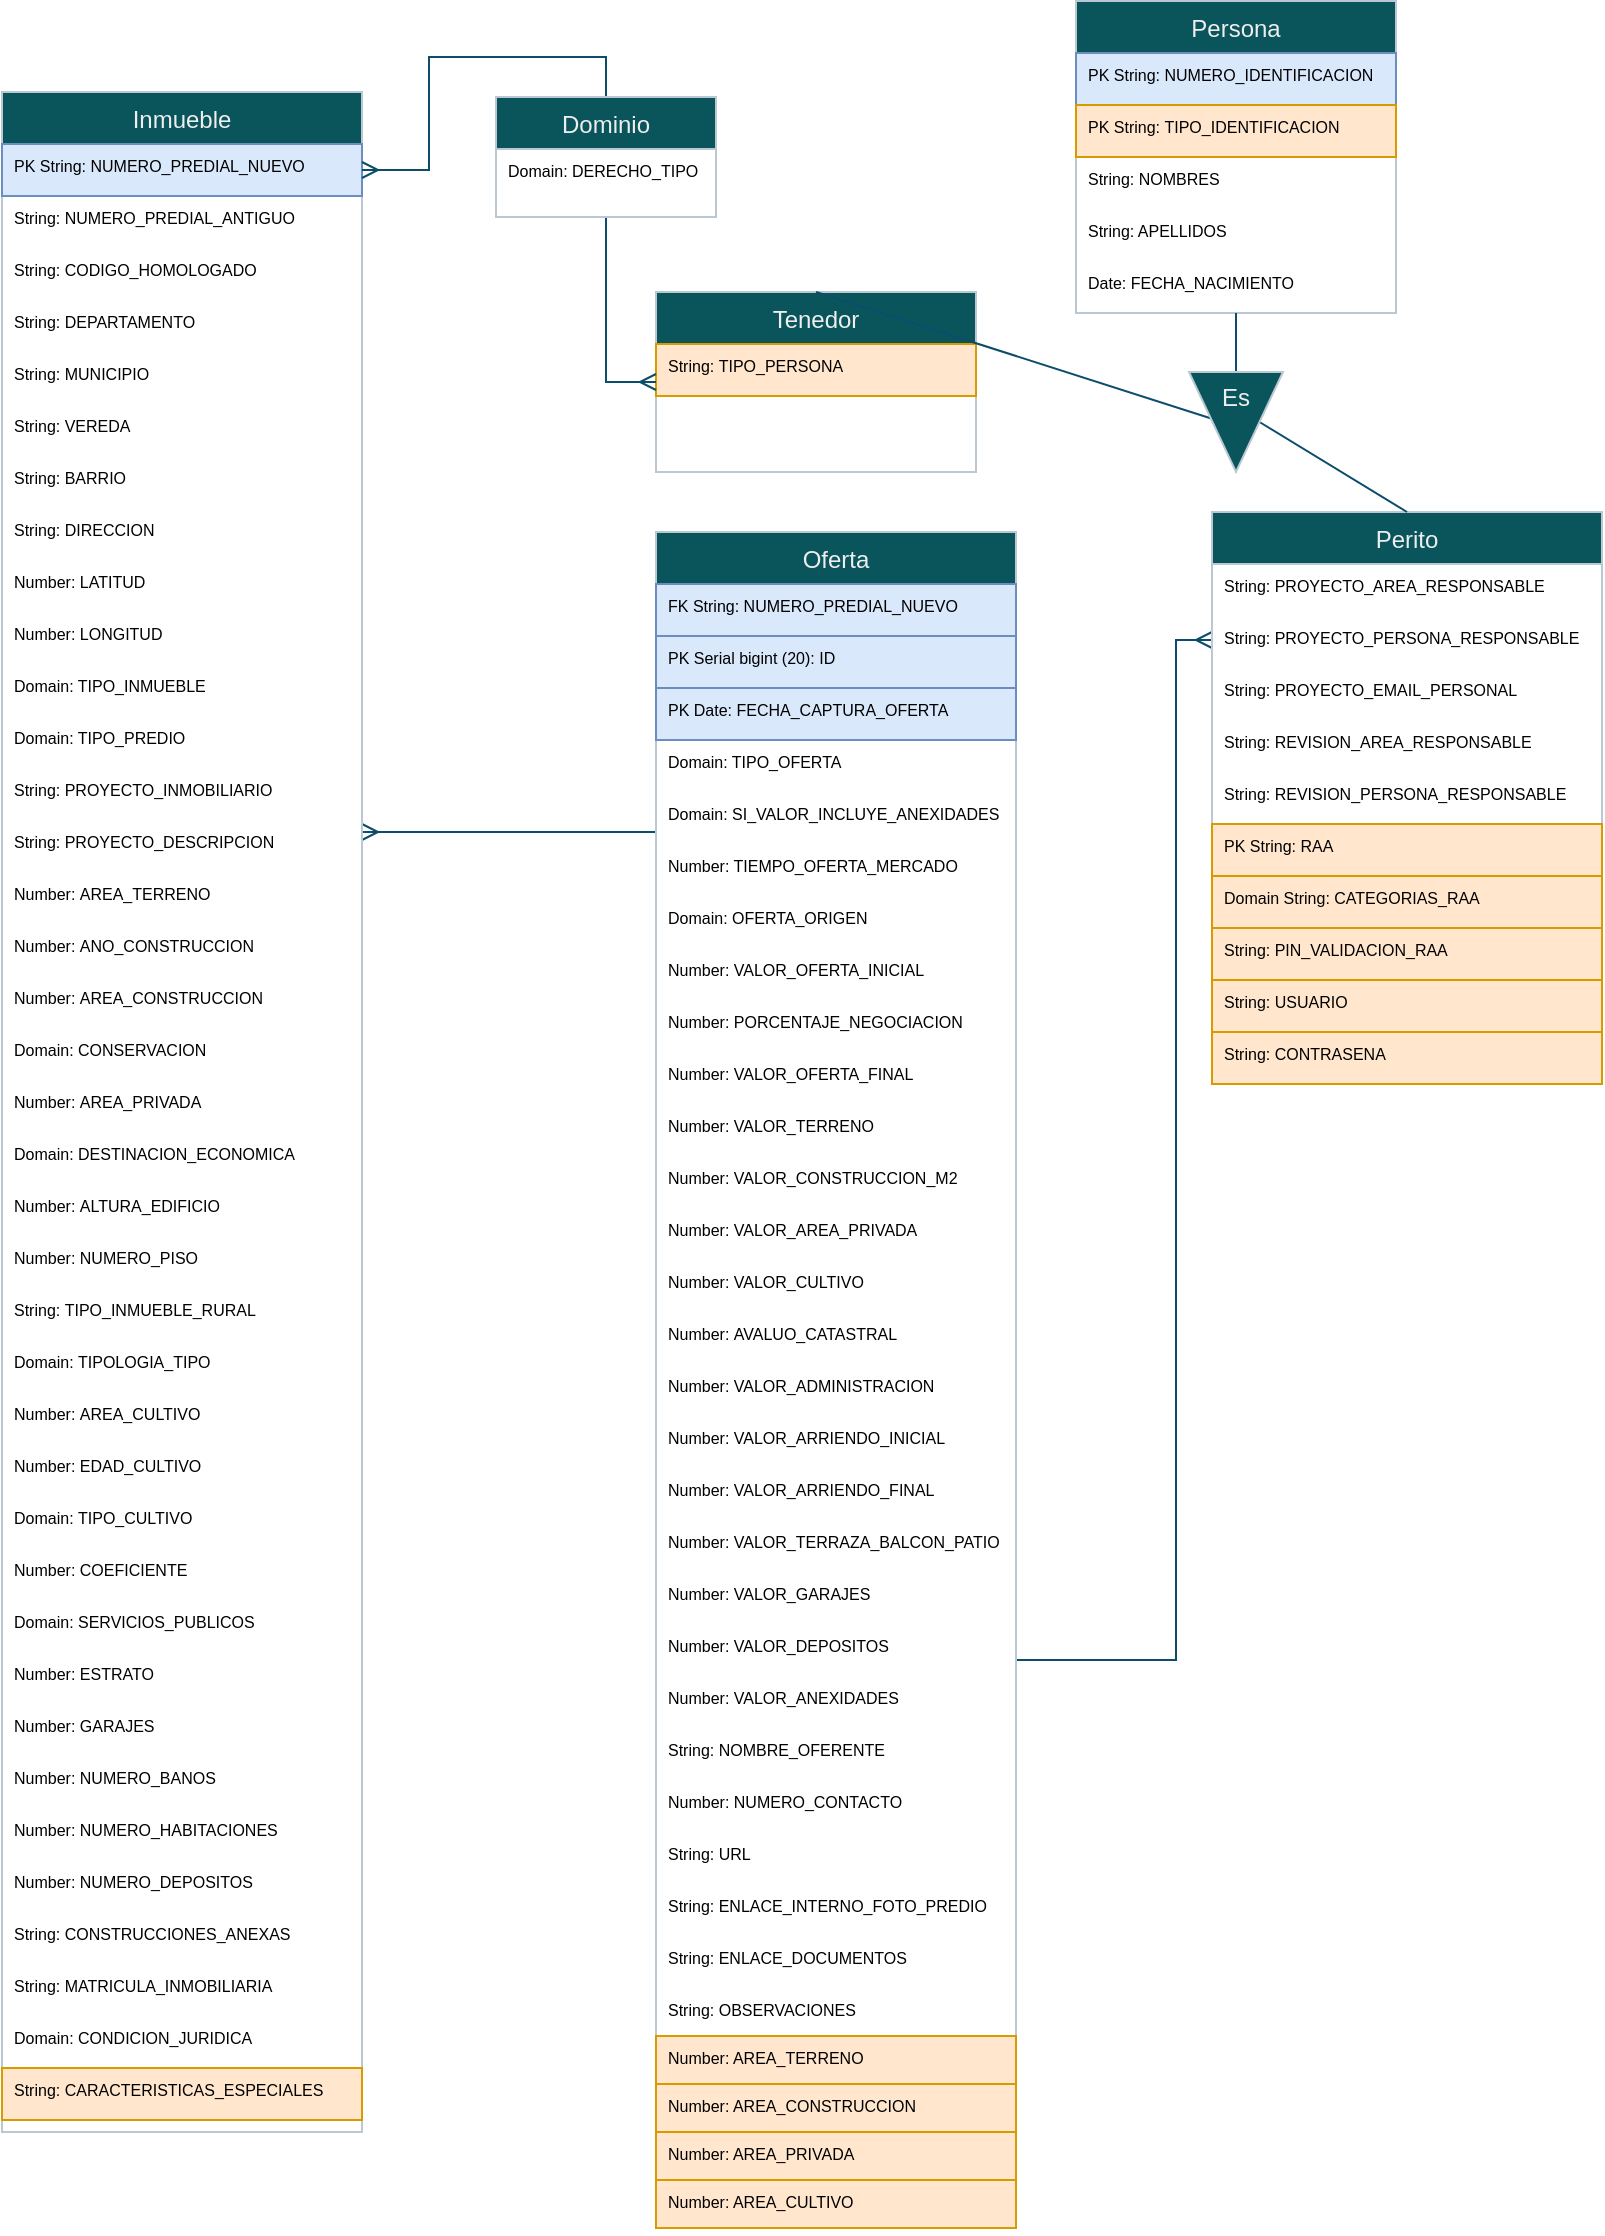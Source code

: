 <mxfile version="21.1.1" type="github">
  <diagram id="C5RBs43oDa-KdzZeNtuy" name="Page-1">
    <mxGraphModel dx="818" dy="493" grid="1" gridSize="10" guides="1" tooltips="1" connect="1" arrows="1" fold="1" page="1" pageScale="1" pageWidth="827" pageHeight="1169" math="0" shadow="0">
      <root>
        <mxCell id="WIyWlLk6GJQsqaUBKTNV-0" />
        <mxCell id="WIyWlLk6GJQsqaUBKTNV-1" parent="WIyWlLk6GJQsqaUBKTNV-0" />
        <mxCell id="zkfFHV4jXpPFQw0GAbJ--0" value="Tenedor" style="swimlane;fontStyle=0;align=center;verticalAlign=top;childLayout=stackLayout;horizontal=1;startSize=26;horizontalStack=0;resizeParent=1;resizeLast=0;collapsible=1;marginBottom=0;rounded=0;shadow=0;strokeWidth=1;labelBackgroundColor=none;fillColor=#09555B;strokeColor=#BAC8D3;fontColor=#EEEEEE;" parent="WIyWlLk6GJQsqaUBKTNV-1" vertex="1">
          <mxGeometry x="340" y="150" width="160" height="90" as="geometry">
            <mxRectangle x="230" y="140" width="160" height="26" as="alternateBounds" />
          </mxGeometry>
        </mxCell>
        <mxCell id="4skC_qmPRlP1a74boiT--22" value="String: TIPO_PERSONA" style="text;align=left;verticalAlign=top;spacingLeft=4;spacingRight=4;overflow=hidden;rotatable=0;points=[[0,0.5],[1,0.5]];portConstraint=eastwest;labelBackgroundColor=none;fontSize=8;fillColor=#ffe6cc;strokeColor=#d79b00;" vertex="1" parent="zkfFHV4jXpPFQw0GAbJ--0">
          <mxGeometry y="26" width="160" height="26" as="geometry" />
        </mxCell>
        <mxCell id="h72N-LUcIayRr5m081Jh-21" style="edgeStyle=orthogonalEdgeStyle;rounded=0;orthogonalLoop=1;jettySize=auto;html=1;strokeColor=#0B4D6A;fontColor=default;endArrow=ERmany;endFill=0;labelBackgroundColor=none;" parent="WIyWlLk6GJQsqaUBKTNV-1" source="PLlHT8WxEtS9PmF1w7oh-12" edge="1" target="zkfFHV4jXpPFQw0GAbJ--6">
          <mxGeometry relative="1" as="geometry">
            <mxPoint x="720" y="460" as="targetPoint" />
            <mxPoint x="580" y="440" as="sourcePoint" />
            <Array as="points">
              <mxPoint x="600" y="834" />
              <mxPoint x="600" y="324" />
            </Array>
          </mxGeometry>
        </mxCell>
        <mxCell id="zkfFHV4jXpPFQw0GAbJ--6" value="Perito" style="swimlane;fontStyle=0;align=center;verticalAlign=top;childLayout=stackLayout;horizontal=1;startSize=26;horizontalStack=0;resizeParent=1;resizeLast=0;collapsible=1;marginBottom=0;rounded=0;shadow=0;strokeWidth=1;labelBackgroundColor=none;fillColor=#09555B;strokeColor=#BAC8D3;fontColor=#EEEEEE;" parent="WIyWlLk6GJQsqaUBKTNV-1" vertex="1">
          <mxGeometry x="618" y="260" width="195" height="286" as="geometry">
            <mxRectangle x="120" y="360" width="160" height="26" as="alternateBounds" />
          </mxGeometry>
        </mxCell>
        <mxCell id="C0xpnSBYLYVW5mJfaxic-55" value="String: PROYECTO_AREA_RESPONSABLE" style="text;align=left;verticalAlign=top;spacingLeft=4;spacingRight=4;overflow=hidden;rotatable=0;points=[[0,0.5],[1,0.5]];portConstraint=eastwest;labelBackgroundColor=none;fontColor=#000000;fontSize=8;" parent="zkfFHV4jXpPFQw0GAbJ--6" vertex="1">
          <mxGeometry y="26" width="195" height="26" as="geometry" />
        </mxCell>
        <mxCell id="C0xpnSBYLYVW5mJfaxic-61" value="String: PROYECTO_PERSONA_RESPONSABLE" style="text;align=left;verticalAlign=top;spacingLeft=4;spacingRight=4;overflow=hidden;rotatable=0;points=[[0,0.5],[1,0.5]];portConstraint=eastwest;labelBackgroundColor=none;fontColor=#000000;fontSize=8;" parent="zkfFHV4jXpPFQw0GAbJ--6" vertex="1">
          <mxGeometry y="52" width="195" height="26" as="geometry" />
        </mxCell>
        <mxCell id="C0xpnSBYLYVW5mJfaxic-62" value="String: PROYECTO_EMAIL_PERSONAL" style="text;align=left;verticalAlign=top;spacingLeft=4;spacingRight=4;overflow=hidden;rotatable=0;points=[[0,0.5],[1,0.5]];portConstraint=eastwest;labelBackgroundColor=none;fontColor=#000000;fontSize=8;" parent="zkfFHV4jXpPFQw0GAbJ--6" vertex="1">
          <mxGeometry y="78" width="195" height="26" as="geometry" />
        </mxCell>
        <mxCell id="C0xpnSBYLYVW5mJfaxic-63" value="String: REVISION_AREA_RESPONSABLE" style="text;align=left;verticalAlign=top;spacingLeft=4;spacingRight=4;overflow=hidden;rotatable=0;points=[[0,0.5],[1,0.5]];portConstraint=eastwest;labelBackgroundColor=none;fontColor=#000000;fontSize=8;" parent="zkfFHV4jXpPFQw0GAbJ--6" vertex="1">
          <mxGeometry y="104" width="195" height="26" as="geometry" />
        </mxCell>
        <mxCell id="C0xpnSBYLYVW5mJfaxic-64" value="String: REVISION_PERSONA_RESPONSABLE" style="text;align=left;verticalAlign=top;spacingLeft=4;spacingRight=4;overflow=hidden;rotatable=0;points=[[0,0.5],[1,0.5]];portConstraint=eastwest;labelBackgroundColor=none;fontColor=#000000;fontSize=8;" parent="zkfFHV4jXpPFQw0GAbJ--6" vertex="1">
          <mxGeometry y="130" width="195" height="26" as="geometry" />
        </mxCell>
        <mxCell id="4skC_qmPRlP1a74boiT--11" value="PK String: RAA" style="text;align=left;verticalAlign=top;spacingLeft=4;spacingRight=4;overflow=hidden;rotatable=0;points=[[0,0.5],[1,0.5]];portConstraint=eastwest;labelBackgroundColor=none;fontSize=8;fillColor=#ffe6cc;strokeColor=#d79b00;" vertex="1" parent="zkfFHV4jXpPFQw0GAbJ--6">
          <mxGeometry y="156" width="195" height="26" as="geometry" />
        </mxCell>
        <mxCell id="4skC_qmPRlP1a74boiT--14" value="Domain String: CATEGORIAS_RAA" style="text;align=left;verticalAlign=top;spacingLeft=4;spacingRight=4;overflow=hidden;rotatable=0;points=[[0,0.5],[1,0.5]];portConstraint=eastwest;labelBackgroundColor=none;fontSize=8;fillColor=#ffe6cc;strokeColor=#d79b00;" vertex="1" parent="zkfFHV4jXpPFQw0GAbJ--6">
          <mxGeometry y="182" width="195" height="26" as="geometry" />
        </mxCell>
        <mxCell id="4skC_qmPRlP1a74boiT--21" value="String: PIN_VALIDACION_RAA" style="text;align=left;verticalAlign=top;spacingLeft=4;spacingRight=4;overflow=hidden;rotatable=0;points=[[0,0.5],[1,0.5]];portConstraint=eastwest;labelBackgroundColor=none;fontSize=8;fillColor=#ffe6cc;strokeColor=#d79b00;" vertex="1" parent="zkfFHV4jXpPFQw0GAbJ--6">
          <mxGeometry y="208" width="195" height="26" as="geometry" />
        </mxCell>
        <mxCell id="4skC_qmPRlP1a74boiT--15" value="String: USUARIO" style="text;align=left;verticalAlign=top;spacingLeft=4;spacingRight=4;overflow=hidden;rotatable=0;points=[[0,0.5],[1,0.5]];portConstraint=eastwest;labelBackgroundColor=none;fontSize=8;fillColor=#ffe6cc;strokeColor=#d79b00;" vertex="1" parent="zkfFHV4jXpPFQw0GAbJ--6">
          <mxGeometry y="234" width="195" height="26" as="geometry" />
        </mxCell>
        <mxCell id="4skC_qmPRlP1a74boiT--16" value="String: CONTRASENA" style="text;align=left;verticalAlign=top;spacingLeft=4;spacingRight=4;overflow=hidden;rotatable=0;points=[[0,0.5],[1,0.5]];portConstraint=eastwest;labelBackgroundColor=none;fontSize=8;fillColor=#ffe6cc;strokeColor=#d79b00;" vertex="1" parent="zkfFHV4jXpPFQw0GAbJ--6">
          <mxGeometry y="260" width="195" height="26" as="geometry" />
        </mxCell>
        <mxCell id="zkfFHV4jXpPFQw0GAbJ--13" value="Persona" style="swimlane;fontStyle=0;align=center;verticalAlign=top;childLayout=stackLayout;horizontal=1;startSize=26;horizontalStack=0;resizeParent=1;resizeLast=0;collapsible=1;marginBottom=0;rounded=0;shadow=0;strokeWidth=1;labelBackgroundColor=none;fillColor=#09555B;strokeColor=#BAC8D3;fontColor=#EEEEEE;" parent="WIyWlLk6GJQsqaUBKTNV-1" vertex="1">
          <mxGeometry x="550" y="4.5" width="160" height="156" as="geometry">
            <mxRectangle x="330" y="360" width="170" height="26" as="alternateBounds" />
          </mxGeometry>
        </mxCell>
        <mxCell id="4skC_qmPRlP1a74boiT--12" value="PK String: NUMERO_IDENTIFICACION" style="text;align=left;verticalAlign=top;spacingLeft=4;spacingRight=4;overflow=hidden;rotatable=0;points=[[0,0.5],[1,0.5]];portConstraint=eastwest;labelBackgroundColor=none;fontSize=8;fillColor=#dae8fc;strokeColor=#6c8ebf;" vertex="1" parent="zkfFHV4jXpPFQw0GAbJ--13">
          <mxGeometry y="26" width="160" height="26" as="geometry" />
        </mxCell>
        <mxCell id="4skC_qmPRlP1a74boiT--13" value="PK String: TIPO_IDENTIFICACION" style="text;align=left;verticalAlign=top;spacingLeft=4;spacingRight=4;overflow=hidden;rotatable=0;points=[[0,0.5],[1,0.5]];portConstraint=eastwest;labelBackgroundColor=none;fontSize=8;fillColor=#ffe6cc;strokeColor=#d79b00;" vertex="1" parent="zkfFHV4jXpPFQw0GAbJ--13">
          <mxGeometry y="52" width="160" height="26" as="geometry" />
        </mxCell>
        <mxCell id="4skC_qmPRlP1a74boiT--17" value="String: NOMBRES" style="text;align=left;verticalAlign=top;spacingLeft=4;spacingRight=4;overflow=hidden;rotatable=0;points=[[0,0.5],[1,0.5]];portConstraint=eastwest;labelBackgroundColor=none;fontSize=8;" vertex="1" parent="zkfFHV4jXpPFQw0GAbJ--13">
          <mxGeometry y="78" width="160" height="26" as="geometry" />
        </mxCell>
        <mxCell id="4skC_qmPRlP1a74boiT--19" value="String: APELLIDOS" style="text;align=left;verticalAlign=top;spacingLeft=4;spacingRight=4;overflow=hidden;rotatable=0;points=[[0,0.5],[1,0.5]];portConstraint=eastwest;labelBackgroundColor=none;fontSize=8;" vertex="1" parent="zkfFHV4jXpPFQw0GAbJ--13">
          <mxGeometry y="104" width="160" height="26" as="geometry" />
        </mxCell>
        <mxCell id="4skC_qmPRlP1a74boiT--20" value="Date: FECHA_NACIMIENTO" style="text;align=left;verticalAlign=top;spacingLeft=4;spacingRight=4;overflow=hidden;rotatable=0;points=[[0,0.5],[1,0.5]];portConstraint=eastwest;labelBackgroundColor=none;fontSize=8;" vertex="1" parent="zkfFHV4jXpPFQw0GAbJ--13">
          <mxGeometry y="130" width="160" height="26" as="geometry" />
        </mxCell>
        <mxCell id="h72N-LUcIayRr5m081Jh-27" style="edgeStyle=orthogonalEdgeStyle;rounded=0;orthogonalLoop=1;jettySize=auto;html=1;strokeColor=#0B4D6A;endArrow=ERmany;endFill=0;labelBackgroundColor=none;fontColor=default;" parent="WIyWlLk6GJQsqaUBKTNV-1" source="PLlHT8WxEtS9PmF1w7oh-12" target="zkfFHV4jXpPFQw0GAbJ--17" edge="1">
          <mxGeometry relative="1" as="geometry">
            <mxPoint x="230" y="430" as="targetPoint" />
            <mxPoint x="390" y="420" as="sourcePoint" />
            <Array as="points">
              <mxPoint x="310" y="420" />
              <mxPoint x="310" y="420" />
            </Array>
          </mxGeometry>
        </mxCell>
        <mxCell id="zkfFHV4jXpPFQw0GAbJ--17" value="Inmueble" style="swimlane;fontStyle=0;align=center;verticalAlign=top;childLayout=stackLayout;horizontal=1;startSize=26;horizontalStack=0;resizeParent=1;resizeLast=0;collapsible=1;marginBottom=0;rounded=0;shadow=0;strokeWidth=1;labelBackgroundColor=none;fillColor=#09555B;strokeColor=#BAC8D3;fontColor=#EEEEEE;" parent="WIyWlLk6GJQsqaUBKTNV-1" vertex="1">
          <mxGeometry x="13" y="50" width="180" height="1020" as="geometry">
            <mxRectangle x="550" y="140" width="160" height="26" as="alternateBounds" />
          </mxGeometry>
        </mxCell>
        <mxCell id="zkfFHV4jXpPFQw0GAbJ--18" value="PK String: NUMERO_PREDIAL_NUEVO" style="text;align=left;verticalAlign=top;spacingLeft=4;spacingRight=4;overflow=hidden;rotatable=0;points=[[0,0.5],[1,0.5]];portConstraint=eastwest;labelBackgroundColor=none;fontSize=8;fillColor=#dae8fc;strokeColor=#6c8ebf;" parent="zkfFHV4jXpPFQw0GAbJ--17" vertex="1">
          <mxGeometry y="26" width="180" height="26" as="geometry" />
        </mxCell>
        <mxCell id="PLlHT8WxEtS9PmF1w7oh-0" value="String: NUMERO_PREDIAL_ANTIGUO" style="text;align=left;verticalAlign=top;spacingLeft=4;spacingRight=4;overflow=hidden;rotatable=0;points=[[0,0.5],[1,0.5]];portConstraint=eastwest;labelBackgroundColor=none;fontColor=#000000;fontSize=8;" parent="zkfFHV4jXpPFQw0GAbJ--17" vertex="1">
          <mxGeometry y="52" width="180" height="26" as="geometry" />
        </mxCell>
        <mxCell id="PLlHT8WxEtS9PmF1w7oh-1" value="String: CODIGO_HOMOLOGADO " style="text;align=left;verticalAlign=top;spacingLeft=4;spacingRight=4;overflow=hidden;rotatable=0;points=[[0,0.5],[1,0.5]];portConstraint=eastwest;labelBackgroundColor=none;fontColor=#000000;fontSize=8;" parent="zkfFHV4jXpPFQw0GAbJ--17" vertex="1">
          <mxGeometry y="78" width="180" height="26" as="geometry" />
        </mxCell>
        <mxCell id="PLlHT8WxEtS9PmF1w7oh-2" value="String: DEPARTAMENTO" style="text;align=left;verticalAlign=top;spacingLeft=4;spacingRight=4;overflow=hidden;rotatable=0;points=[[0,0.5],[1,0.5]];portConstraint=eastwest;labelBackgroundColor=none;fontColor=#000000;fontSize=8;" parent="zkfFHV4jXpPFQw0GAbJ--17" vertex="1">
          <mxGeometry y="104" width="180" height="26" as="geometry" />
        </mxCell>
        <mxCell id="PLlHT8WxEtS9PmF1w7oh-3" value="String: MUNICIPIO" style="text;align=left;verticalAlign=top;spacingLeft=4;spacingRight=4;overflow=hidden;rotatable=0;points=[[0,0.5],[1,0.5]];portConstraint=eastwest;labelBackgroundColor=none;fontColor=#000000;fontSize=8;" parent="zkfFHV4jXpPFQw0GAbJ--17" vertex="1">
          <mxGeometry y="130" width="180" height="26" as="geometry" />
        </mxCell>
        <mxCell id="PLlHT8WxEtS9PmF1w7oh-4" value="String: VEREDA" style="text;align=left;verticalAlign=top;spacingLeft=4;spacingRight=4;overflow=hidden;rotatable=0;points=[[0,0.5],[1,0.5]];portConstraint=eastwest;labelBackgroundColor=none;fontColor=#000000;fontSize=8;" parent="zkfFHV4jXpPFQw0GAbJ--17" vertex="1">
          <mxGeometry y="156" width="180" height="26" as="geometry" />
        </mxCell>
        <mxCell id="PLlHT8WxEtS9PmF1w7oh-5" value="String: BARRIO" style="text;align=left;verticalAlign=top;spacingLeft=4;spacingRight=4;overflow=hidden;rotatable=0;points=[[0,0.5],[1,0.5]];portConstraint=eastwest;labelBackgroundColor=none;fontColor=#000000;fontSize=8;" parent="zkfFHV4jXpPFQw0GAbJ--17" vertex="1">
          <mxGeometry y="182" width="180" height="26" as="geometry" />
        </mxCell>
        <mxCell id="PLlHT8WxEtS9PmF1w7oh-7" value="String: DIRECCION" style="text;align=left;verticalAlign=top;spacingLeft=4;spacingRight=4;overflow=hidden;rotatable=0;points=[[0,0.5],[1,0.5]];portConstraint=eastwest;labelBackgroundColor=none;fontColor=#000000;fontSize=8;" parent="zkfFHV4jXpPFQw0GAbJ--17" vertex="1">
          <mxGeometry y="208" width="180" height="26" as="geometry" />
        </mxCell>
        <mxCell id="PLlHT8WxEtS9PmF1w7oh-8" value="Number: LATITUD" style="text;align=left;verticalAlign=top;spacingLeft=4;spacingRight=4;overflow=hidden;rotatable=0;points=[[0,0.5],[1,0.5]];portConstraint=eastwest;labelBackgroundColor=none;fontColor=#000000;fontSize=8;" parent="zkfFHV4jXpPFQw0GAbJ--17" vertex="1">
          <mxGeometry y="234" width="180" height="26" as="geometry" />
        </mxCell>
        <mxCell id="PLlHT8WxEtS9PmF1w7oh-9" value="Number: LONGITUD" style="text;align=left;verticalAlign=top;spacingLeft=4;spacingRight=4;overflow=hidden;rotatable=0;points=[[0,0.5],[1,0.5]];portConstraint=eastwest;labelBackgroundColor=none;fontColor=#000000;fontSize=8;" parent="zkfFHV4jXpPFQw0GAbJ--17" vertex="1">
          <mxGeometry y="260" width="180" height="26" as="geometry" />
        </mxCell>
        <mxCell id="PLlHT8WxEtS9PmF1w7oh-11" value="Domain: TIPO_INMUEBLE" style="text;align=left;verticalAlign=top;spacingLeft=4;spacingRight=4;overflow=hidden;rotatable=0;points=[[0,0.5],[1,0.5]];portConstraint=eastwest;labelBackgroundColor=none;fontColor=#000000;fontSize=8;" parent="zkfFHV4jXpPFQw0GAbJ--17" vertex="1">
          <mxGeometry y="286" width="180" height="26" as="geometry" />
        </mxCell>
        <mxCell id="C0xpnSBYLYVW5mJfaxic-2" value="Domain: TIPO_PREDIO" style="text;align=left;verticalAlign=top;spacingLeft=4;spacingRight=4;overflow=hidden;rotatable=0;points=[[0,0.5],[1,0.5]];portConstraint=eastwest;labelBackgroundColor=none;fontColor=#000000;fontSize=8;" parent="zkfFHV4jXpPFQw0GAbJ--17" vertex="1">
          <mxGeometry y="312" width="180" height="26" as="geometry" />
        </mxCell>
        <mxCell id="C0xpnSBYLYVW5mJfaxic-1" value="String: PROYECTO_INMOBILIARIO" style="text;align=left;verticalAlign=top;spacingLeft=4;spacingRight=4;overflow=hidden;rotatable=0;points=[[0,0.5],[1,0.5]];portConstraint=eastwest;labelBackgroundColor=none;fontColor=#000000;fontSize=8;" parent="zkfFHV4jXpPFQw0GAbJ--17" vertex="1">
          <mxGeometry y="338" width="180" height="26" as="geometry" />
        </mxCell>
        <mxCell id="C0xpnSBYLYVW5mJfaxic-8" value="String: PROYECTO_DESCRIPCION" style="text;align=left;verticalAlign=top;spacingLeft=4;spacingRight=4;overflow=hidden;rotatable=0;points=[[0,0.5],[1,0.5]];portConstraint=eastwest;labelBackgroundColor=none;fontColor=#000000;fontSize=8;" parent="zkfFHV4jXpPFQw0GAbJ--17" vertex="1">
          <mxGeometry y="364" width="180" height="26" as="geometry" />
        </mxCell>
        <mxCell id="C0xpnSBYLYVW5mJfaxic-10" value="Number: AREA_TERRENO" style="text;align=left;verticalAlign=top;spacingLeft=4;spacingRight=4;overflow=hidden;rotatable=0;points=[[0,0.5],[1,0.5]];portConstraint=eastwest;labelBackgroundColor=none;fontColor=#000000;fontSize=8;" parent="zkfFHV4jXpPFQw0GAbJ--17" vertex="1">
          <mxGeometry y="390" width="180" height="26" as="geometry" />
        </mxCell>
        <mxCell id="C0xpnSBYLYVW5mJfaxic-11" value="Number: ANO_CONSTRUCCION" style="text;align=left;verticalAlign=top;spacingLeft=4;spacingRight=4;overflow=hidden;rotatable=0;points=[[0,0.5],[1,0.5]];portConstraint=eastwest;labelBackgroundColor=none;fontColor=#000000;fontSize=8;" parent="zkfFHV4jXpPFQw0GAbJ--17" vertex="1">
          <mxGeometry y="416" width="180" height="26" as="geometry" />
        </mxCell>
        <mxCell id="C0xpnSBYLYVW5mJfaxic-12" value="Number: AREA_CONSTRUCCION" style="text;align=left;verticalAlign=top;spacingLeft=4;spacingRight=4;overflow=hidden;rotatable=0;points=[[0,0.5],[1,0.5]];portConstraint=eastwest;labelBackgroundColor=none;fontColor=#000000;fontSize=8;" parent="zkfFHV4jXpPFQw0GAbJ--17" vertex="1">
          <mxGeometry y="442" width="180" height="26" as="geometry" />
        </mxCell>
        <mxCell id="C0xpnSBYLYVW5mJfaxic-13" value="Domain: CONSERVACION" style="text;align=left;verticalAlign=top;spacingLeft=4;spacingRight=4;overflow=hidden;rotatable=0;points=[[0,0.5],[1,0.5]];portConstraint=eastwest;labelBackgroundColor=none;fontColor=#000000;fontSize=8;" parent="zkfFHV4jXpPFQw0GAbJ--17" vertex="1">
          <mxGeometry y="468" width="180" height="26" as="geometry" />
        </mxCell>
        <mxCell id="C0xpnSBYLYVW5mJfaxic-14" value="Number: AREA_PRIVADA" style="text;align=left;verticalAlign=top;spacingLeft=4;spacingRight=4;overflow=hidden;rotatable=0;points=[[0,0.5],[1,0.5]];portConstraint=eastwest;labelBackgroundColor=none;fontColor=#000000;fontSize=8;" parent="zkfFHV4jXpPFQw0GAbJ--17" vertex="1">
          <mxGeometry y="494" width="180" height="26" as="geometry" />
        </mxCell>
        <mxCell id="C0xpnSBYLYVW5mJfaxic-15" value="Domain: DESTINACION_ECONOMICA" style="text;align=left;verticalAlign=top;spacingLeft=4;spacingRight=4;overflow=hidden;rotatable=0;points=[[0,0.5],[1,0.5]];portConstraint=eastwest;labelBackgroundColor=none;fontColor=#000000;fontSize=8;" parent="zkfFHV4jXpPFQw0GAbJ--17" vertex="1">
          <mxGeometry y="520" width="180" height="26" as="geometry" />
        </mxCell>
        <mxCell id="C0xpnSBYLYVW5mJfaxic-16" value="Number: ALTURA_EDIFICIO" style="text;align=left;verticalAlign=top;spacingLeft=4;spacingRight=4;overflow=hidden;rotatable=0;points=[[0,0.5],[1,0.5]];portConstraint=eastwest;labelBackgroundColor=none;fontColor=#000000;fontSize=8;" parent="zkfFHV4jXpPFQw0GAbJ--17" vertex="1">
          <mxGeometry y="546" width="180" height="26" as="geometry" />
        </mxCell>
        <mxCell id="C0xpnSBYLYVW5mJfaxic-17" value="Number: NUMERO_PISO" style="text;align=left;verticalAlign=top;spacingLeft=4;spacingRight=4;overflow=hidden;rotatable=0;points=[[0,0.5],[1,0.5]];portConstraint=eastwest;labelBackgroundColor=none;fontColor=#000000;fontSize=8;" parent="zkfFHV4jXpPFQw0GAbJ--17" vertex="1">
          <mxGeometry y="572" width="180" height="26" as="geometry" />
        </mxCell>
        <mxCell id="C0xpnSBYLYVW5mJfaxic-18" value="String: TIPO_INMUEBLE_RURAL" style="text;align=left;verticalAlign=top;spacingLeft=4;spacingRight=4;overflow=hidden;rotatable=0;points=[[0,0.5],[1,0.5]];portConstraint=eastwest;labelBackgroundColor=none;fontColor=#000000;fontSize=8;" parent="zkfFHV4jXpPFQw0GAbJ--17" vertex="1">
          <mxGeometry y="598" width="180" height="26" as="geometry" />
        </mxCell>
        <mxCell id="C0xpnSBYLYVW5mJfaxic-19" value="Domain: TIPOLOGIA_TIPO" style="text;align=left;verticalAlign=top;spacingLeft=4;spacingRight=4;overflow=hidden;rotatable=0;points=[[0,0.5],[1,0.5]];portConstraint=eastwest;labelBackgroundColor=none;fontColor=#000000;fontSize=8;" parent="zkfFHV4jXpPFQw0GAbJ--17" vertex="1">
          <mxGeometry y="624" width="180" height="26" as="geometry" />
        </mxCell>
        <mxCell id="C0xpnSBYLYVW5mJfaxic-22" value="Number: AREA_CULTIVO" style="text;align=left;verticalAlign=top;spacingLeft=4;spacingRight=4;overflow=hidden;rotatable=0;points=[[0,0.5],[1,0.5]];portConstraint=eastwest;labelBackgroundColor=none;fontColor=#000000;fontSize=8;" parent="zkfFHV4jXpPFQw0GAbJ--17" vertex="1">
          <mxGeometry y="650" width="180" height="26" as="geometry" />
        </mxCell>
        <mxCell id="C0xpnSBYLYVW5mJfaxic-23" value="Number: EDAD_CULTIVO" style="text;align=left;verticalAlign=top;spacingLeft=4;spacingRight=4;overflow=hidden;rotatable=0;points=[[0,0.5],[1,0.5]];portConstraint=eastwest;labelBackgroundColor=none;fontColor=#000000;fontSize=8;" parent="zkfFHV4jXpPFQw0GAbJ--17" vertex="1">
          <mxGeometry y="676" width="180" height="26" as="geometry" />
        </mxCell>
        <mxCell id="C0xpnSBYLYVW5mJfaxic-33" value="Domain: TIPO_CULTIVO" style="text;align=left;verticalAlign=top;spacingLeft=4;spacingRight=4;overflow=hidden;rotatable=0;points=[[0,0.5],[1,0.5]];portConstraint=eastwest;labelBackgroundColor=none;fontColor=#000000;fontSize=8;" parent="zkfFHV4jXpPFQw0GAbJ--17" vertex="1">
          <mxGeometry y="702" width="180" height="26" as="geometry" />
        </mxCell>
        <mxCell id="C0xpnSBYLYVW5mJfaxic-32" value="Number: COEFICIENTE" style="text;align=left;verticalAlign=top;spacingLeft=4;spacingRight=4;overflow=hidden;rotatable=0;points=[[0,0.5],[1,0.5]];portConstraint=eastwest;labelBackgroundColor=none;fontColor=#000000;fontSize=8;" parent="zkfFHV4jXpPFQw0GAbJ--17" vertex="1">
          <mxGeometry y="728" width="180" height="26" as="geometry" />
        </mxCell>
        <mxCell id="C0xpnSBYLYVW5mJfaxic-27" value="Domain: SERVICIOS_PUBLICOS" style="text;align=left;verticalAlign=top;spacingLeft=4;spacingRight=4;overflow=hidden;rotatable=0;points=[[0,0.5],[1,0.5]];portConstraint=eastwest;labelBackgroundColor=none;fontColor=#000000;fontSize=8;" parent="zkfFHV4jXpPFQw0GAbJ--17" vertex="1">
          <mxGeometry y="754" width="180" height="26" as="geometry" />
        </mxCell>
        <mxCell id="C0xpnSBYLYVW5mJfaxic-26" value="Number: ESTRATO" style="text;align=left;verticalAlign=top;spacingLeft=4;spacingRight=4;overflow=hidden;rotatable=0;points=[[0,0.5],[1,0.5]];portConstraint=eastwest;labelBackgroundColor=none;fontColor=#000000;fontSize=8;" parent="zkfFHV4jXpPFQw0GAbJ--17" vertex="1">
          <mxGeometry y="780" width="180" height="26" as="geometry" />
        </mxCell>
        <mxCell id="C0xpnSBYLYVW5mJfaxic-31" value="Number: GARAJES" style="text;align=left;verticalAlign=top;spacingLeft=4;spacingRight=4;overflow=hidden;rotatable=0;points=[[0,0.5],[1,0.5]];portConstraint=eastwest;labelBackgroundColor=none;fontColor=#000000;fontSize=8;" parent="zkfFHV4jXpPFQw0GAbJ--17" vertex="1">
          <mxGeometry y="806" width="180" height="26" as="geometry" />
        </mxCell>
        <mxCell id="C0xpnSBYLYVW5mJfaxic-24" value="Number: NUMERO_BANOS" style="text;align=left;verticalAlign=top;spacingLeft=4;spacingRight=4;overflow=hidden;rotatable=0;points=[[0,0.5],[1,0.5]];portConstraint=eastwest;labelBackgroundColor=none;fontColor=#000000;fontSize=8;" parent="zkfFHV4jXpPFQw0GAbJ--17" vertex="1">
          <mxGeometry y="832" width="180" height="26" as="geometry" />
        </mxCell>
        <mxCell id="C0xpnSBYLYVW5mJfaxic-21" value="Number: NUMERO_HABITACIONES" style="text;align=left;verticalAlign=top;spacingLeft=4;spacingRight=4;overflow=hidden;rotatable=0;points=[[0,0.5],[1,0.5]];portConstraint=eastwest;labelBackgroundColor=none;fontColor=#000000;fontSize=8;" parent="zkfFHV4jXpPFQw0GAbJ--17" vertex="1">
          <mxGeometry y="858" width="180" height="26" as="geometry" />
        </mxCell>
        <mxCell id="C0xpnSBYLYVW5mJfaxic-25" value="Number: NUMERO_DEPOSITOS" style="text;align=left;verticalAlign=top;spacingLeft=4;spacingRight=4;overflow=hidden;rotatable=0;points=[[0,0.5],[1,0.5]];portConstraint=eastwest;labelBackgroundColor=none;fontColor=#000000;fontSize=8;" parent="zkfFHV4jXpPFQw0GAbJ--17" vertex="1">
          <mxGeometry y="884" width="180" height="26" as="geometry" />
        </mxCell>
        <mxCell id="C0xpnSBYLYVW5mJfaxic-20" value="String: CONSTRUCCIONES_ANEXAS" style="text;align=left;verticalAlign=top;spacingLeft=4;spacingRight=4;overflow=hidden;rotatable=0;points=[[0,0.5],[1,0.5]];portConstraint=eastwest;labelBackgroundColor=none;fontColor=#000000;fontSize=8;" parent="zkfFHV4jXpPFQw0GAbJ--17" vertex="1">
          <mxGeometry y="910" width="180" height="26" as="geometry" />
        </mxCell>
        <mxCell id="C0xpnSBYLYVW5mJfaxic-42" value="String: MATRICULA_INMOBILIARIA" style="text;align=left;verticalAlign=top;spacingLeft=4;spacingRight=4;overflow=hidden;rotatable=0;points=[[0,0.5],[1,0.5]];portConstraint=eastwest;labelBackgroundColor=none;fontColor=#000000;fontSize=8;" parent="zkfFHV4jXpPFQw0GAbJ--17" vertex="1">
          <mxGeometry y="936" width="180" height="26" as="geometry" />
        </mxCell>
        <mxCell id="C0xpnSBYLYVW5mJfaxic-51" value="Domain: CONDICION_JURIDICA" style="text;align=left;verticalAlign=top;spacingLeft=4;spacingRight=4;overflow=hidden;rotatable=0;points=[[0,0.5],[1,0.5]];portConstraint=eastwest;labelBackgroundColor=none;fontColor=#000000;fontSize=8;" parent="zkfFHV4jXpPFQw0GAbJ--17" vertex="1">
          <mxGeometry y="962" width="180" height="26" as="geometry" />
        </mxCell>
        <mxCell id="4skC_qmPRlP1a74boiT--4" value="String: CARACTERISTICAS_ESPECIALES" style="text;align=left;verticalAlign=top;spacingLeft=4;spacingRight=4;overflow=hidden;rotatable=0;points=[[0,0.5],[1,0.5]];portConstraint=eastwest;labelBackgroundColor=none;fontSize=8;fillColor=#ffe6cc;strokeColor=#d79b00;" vertex="1" parent="zkfFHV4jXpPFQw0GAbJ--17">
          <mxGeometry y="988" width="180" height="26" as="geometry" />
        </mxCell>
        <mxCell id="h72N-LUcIayRr5m081Jh-25" style="edgeStyle=orthogonalEdgeStyle;rounded=0;orthogonalLoop=1;jettySize=auto;html=1;strokeColor=#0B4D6A;fontColor=default;endArrow=ERmany;endFill=0;labelBackgroundColor=none;exitX=0.5;exitY=0;exitDx=0;exitDy=0;" parent="WIyWlLk6GJQsqaUBKTNV-1" source="C0xpnSBYLYVW5mJfaxic-68" target="zkfFHV4jXpPFQw0GAbJ--18" edge="1">
          <mxGeometry relative="1" as="geometry" />
        </mxCell>
        <mxCell id="h72N-LUcIayRr5m081Jh-14" style="edgeStyle=orthogonalEdgeStyle;rounded=0;orthogonalLoop=1;jettySize=auto;html=1;strokeColor=#0B4D6A;fontColor=default;endArrow=ERmany;endFill=0;exitX=0.5;exitY=1;exitDx=0;exitDy=0;labelBackgroundColor=none;" parent="WIyWlLk6GJQsqaUBKTNV-1" source="C0xpnSBYLYVW5mJfaxic-68" target="zkfFHV4jXpPFQw0GAbJ--0" edge="1">
          <mxGeometry relative="1" as="geometry">
            <mxPoint x="370" y="285" as="targetPoint" />
            <Array as="points">
              <mxPoint x="315" y="195" />
            </Array>
          </mxGeometry>
        </mxCell>
        <mxCell id="h72N-LUcIayRr5m081Jh-33" value="" style="endArrow=none;html=1;rounded=0;strokeColor=#0B4D6A;exitX=0.5;exitY=0;exitDx=0;exitDy=0;entryX=0.333;entryY=1;entryDx=0;entryDy=0;entryPerimeter=0;" parent="WIyWlLk6GJQsqaUBKTNV-1" source="zkfFHV4jXpPFQw0GAbJ--0" target="h72N-LUcIayRr5m081Jh-30" edge="1">
          <mxGeometry width="50" height="50" relative="1" as="geometry">
            <mxPoint x="248" y="260" as="sourcePoint" />
            <mxPoint x="338" y="130" as="targetPoint" />
            <Array as="points" />
          </mxGeometry>
        </mxCell>
        <mxCell id="h72N-LUcIayRr5m081Jh-34" value="" style="endArrow=none;html=1;rounded=0;strokeColor=#0B4D6A;entryX=0.5;entryY=0;entryDx=0;entryDy=0;exitX=0.5;exitY=0;exitDx=0;exitDy=0;" parent="WIyWlLk6GJQsqaUBKTNV-1" target="zkfFHV4jXpPFQw0GAbJ--6" edge="1" source="h72N-LUcIayRr5m081Jh-29">
          <mxGeometry width="50" height="50" relative="1" as="geometry">
            <mxPoint x="608" y="190" as="sourcePoint" />
            <mxPoint x="488" y="160" as="targetPoint" />
          </mxGeometry>
        </mxCell>
        <mxCell id="PLlHT8WxEtS9PmF1w7oh-12" value="Oferta" style="swimlane;fontStyle=0;align=center;verticalAlign=top;childLayout=stackLayout;horizontal=1;startSize=26;horizontalStack=0;resizeParent=1;resizeLast=0;collapsible=1;marginBottom=0;rounded=0;shadow=0;strokeWidth=1;labelBackgroundColor=none;fillColor=#09555B;strokeColor=#BAC8D3;fontColor=#EEEEEE;" parent="WIyWlLk6GJQsqaUBKTNV-1" vertex="1">
          <mxGeometry x="340" y="270" width="180" height="848" as="geometry">
            <mxRectangle x="230" y="140" width="160" height="26" as="alternateBounds" />
          </mxGeometry>
        </mxCell>
        <mxCell id="4skC_qmPRlP1a74boiT--9" value="FK String: NUMERO_PREDIAL_NUEVO" style="text;align=left;verticalAlign=top;spacingLeft=4;spacingRight=4;overflow=hidden;rotatable=0;points=[[0,0.5],[1,0.5]];portConstraint=eastwest;labelBackgroundColor=none;fontSize=8;fillColor=#dae8fc;strokeColor=#6c8ebf;" vertex="1" parent="PLlHT8WxEtS9PmF1w7oh-12">
          <mxGeometry y="26" width="180" height="26" as="geometry" />
        </mxCell>
        <mxCell id="4skC_qmPRlP1a74boiT--1" value="PK Serial bigint (20): ID" style="text;align=left;verticalAlign=top;spacingLeft=4;spacingRight=4;overflow=hidden;rotatable=0;points=[[0,0.5],[1,0.5]];portConstraint=eastwest;labelBackgroundColor=none;fontSize=8;fillColor=#dae8fc;strokeColor=#6c8ebf;" vertex="1" parent="PLlHT8WxEtS9PmF1w7oh-12">
          <mxGeometry y="52" width="180" height="26" as="geometry" />
        </mxCell>
        <mxCell id="C0xpnSBYLYVW5mJfaxic-6" value="PK Date: FECHA_CAPTURA_OFERTA" style="text;align=left;verticalAlign=top;spacingLeft=4;spacingRight=4;overflow=hidden;rotatable=0;points=[[0,0.5],[1,0.5]];portConstraint=eastwest;labelBackgroundColor=none;fontSize=8;fillColor=#dae8fc;strokeColor=#6c8ebf;" parent="PLlHT8WxEtS9PmF1w7oh-12" vertex="1">
          <mxGeometry y="78" width="180" height="26" as="geometry" />
        </mxCell>
        <mxCell id="C0xpnSBYLYVW5mJfaxic-0" value="Domain: TIPO_OFERTA" style="text;align=left;verticalAlign=top;spacingLeft=4;spacingRight=4;overflow=hidden;rotatable=0;points=[[0,0.5],[1,0.5]];portConstraint=eastwest;labelBackgroundColor=none;fontColor=#000000;fontSize=8;" parent="PLlHT8WxEtS9PmF1w7oh-12" vertex="1">
          <mxGeometry y="104" width="180" height="26" as="geometry" />
        </mxCell>
        <mxCell id="C0xpnSBYLYVW5mJfaxic-3" value="Domain: SI_VALOR_INCLUYE_ANEXIDADES" style="text;align=left;verticalAlign=top;spacingLeft=4;spacingRight=4;overflow=hidden;rotatable=0;points=[[0,0.5],[1,0.5]];portConstraint=eastwest;labelBackgroundColor=none;fontColor=#000000;fontSize=8;" parent="PLlHT8WxEtS9PmF1w7oh-12" vertex="1">
          <mxGeometry y="130" width="180" height="26" as="geometry" />
        </mxCell>
        <mxCell id="C0xpnSBYLYVW5mJfaxic-7" value="Number: TIEMPO_OFERTA_MERCADO" style="text;align=left;verticalAlign=top;spacingLeft=4;spacingRight=4;overflow=hidden;rotatable=0;points=[[0,0.5],[1,0.5]];portConstraint=eastwest;labelBackgroundColor=none;fontColor=#000000;fontSize=8;" parent="PLlHT8WxEtS9PmF1w7oh-12" vertex="1">
          <mxGeometry y="156" width="180" height="26" as="geometry" />
        </mxCell>
        <mxCell id="C0xpnSBYLYVW5mJfaxic-9" value="Domain: OFERTA_ORIGEN" style="text;align=left;verticalAlign=top;spacingLeft=4;spacingRight=4;overflow=hidden;rotatable=0;points=[[0,0.5],[1,0.5]];portConstraint=eastwest;labelBackgroundColor=none;fontColor=#000000;fontSize=8;" parent="PLlHT8WxEtS9PmF1w7oh-12" vertex="1">
          <mxGeometry y="182" width="180" height="26" as="geometry" />
        </mxCell>
        <mxCell id="C0xpnSBYLYVW5mJfaxic-44" value="Number: VALOR_OFERTA_INICIAL" style="text;align=left;verticalAlign=top;spacingLeft=4;spacingRight=4;overflow=hidden;rotatable=0;points=[[0,0.5],[1,0.5]];portConstraint=eastwest;labelBackgroundColor=none;fontColor=#000000;fontSize=8;" parent="PLlHT8WxEtS9PmF1w7oh-12" vertex="1">
          <mxGeometry y="208" width="180" height="26" as="geometry" />
        </mxCell>
        <mxCell id="C0xpnSBYLYVW5mJfaxic-45" value="Number: PORCENTAJE_NEGOCIACION" style="text;align=left;verticalAlign=top;spacingLeft=4;spacingRight=4;overflow=hidden;rotatable=0;points=[[0,0.5],[1,0.5]];portConstraint=eastwest;labelBackgroundColor=none;fontColor=#000000;fontSize=8;" parent="PLlHT8WxEtS9PmF1w7oh-12" vertex="1">
          <mxGeometry y="234" width="180" height="26" as="geometry" />
        </mxCell>
        <mxCell id="C0xpnSBYLYVW5mJfaxic-46" value="Number: VALOR_OFERTA_FINAL" style="text;align=left;verticalAlign=top;spacingLeft=4;spacingRight=4;overflow=hidden;rotatable=0;points=[[0,0.5],[1,0.5]];portConstraint=eastwest;labelBackgroundColor=none;fontColor=#000000;fontSize=8;" parent="PLlHT8WxEtS9PmF1w7oh-12" vertex="1">
          <mxGeometry y="260" width="180" height="26" as="geometry" />
        </mxCell>
        <mxCell id="C0xpnSBYLYVW5mJfaxic-47" value="Number: VALOR_TERRENO" style="text;align=left;verticalAlign=top;spacingLeft=4;spacingRight=4;overflow=hidden;rotatable=0;points=[[0,0.5],[1,0.5]];portConstraint=eastwest;labelBackgroundColor=none;fontColor=#000000;fontSize=8;" parent="PLlHT8WxEtS9PmF1w7oh-12" vertex="1">
          <mxGeometry y="286" width="180" height="26" as="geometry" />
        </mxCell>
        <mxCell id="C0xpnSBYLYVW5mJfaxic-29" value="Number: VALOR_CONSTRUCCION_M2" style="text;align=left;verticalAlign=top;spacingLeft=4;spacingRight=4;overflow=hidden;rotatable=0;points=[[0,0.5],[1,0.5]];portConstraint=eastwest;labelBackgroundColor=none;fontColor=#000000;fontSize=8;" parent="PLlHT8WxEtS9PmF1w7oh-12" vertex="1">
          <mxGeometry y="312" width="180" height="26" as="geometry" />
        </mxCell>
        <mxCell id="C0xpnSBYLYVW5mJfaxic-30" value="Number: VALOR_AREA_PRIVADA" style="text;align=left;verticalAlign=top;spacingLeft=4;spacingRight=4;overflow=hidden;rotatable=0;points=[[0,0.5],[1,0.5]];portConstraint=eastwest;labelBackgroundColor=none;fontColor=#000000;fontSize=8;" parent="PLlHT8WxEtS9PmF1w7oh-12" vertex="1">
          <mxGeometry y="338" width="180" height="26" as="geometry" />
        </mxCell>
        <mxCell id="C0xpnSBYLYVW5mJfaxic-28" value="Number: VALOR_CULTIVO" style="text;align=left;verticalAlign=top;spacingLeft=4;spacingRight=4;overflow=hidden;rotatable=0;points=[[0,0.5],[1,0.5]];portConstraint=eastwest;labelBackgroundColor=none;fontColor=#000000;fontSize=8;" parent="PLlHT8WxEtS9PmF1w7oh-12" vertex="1">
          <mxGeometry y="364" width="180" height="26" as="geometry" />
        </mxCell>
        <mxCell id="C0xpnSBYLYVW5mJfaxic-34" value="Number: AVALUO_CATASTRAL" style="text;align=left;verticalAlign=top;spacingLeft=4;spacingRight=4;overflow=hidden;rotatable=0;points=[[0,0.5],[1,0.5]];portConstraint=eastwest;labelBackgroundColor=none;fontColor=#000000;fontSize=8;" parent="PLlHT8WxEtS9PmF1w7oh-12" vertex="1">
          <mxGeometry y="390" width="180" height="26" as="geometry" />
        </mxCell>
        <mxCell id="C0xpnSBYLYVW5mJfaxic-35" value="Number: VALOR_ADMINISTRACION" style="text;align=left;verticalAlign=top;spacingLeft=4;spacingRight=4;overflow=hidden;rotatable=0;points=[[0,0.5],[1,0.5]];portConstraint=eastwest;labelBackgroundColor=none;fontColor=#000000;fontSize=8;" parent="PLlHT8WxEtS9PmF1w7oh-12" vertex="1">
          <mxGeometry y="416" width="180" height="26" as="geometry" />
        </mxCell>
        <mxCell id="C0xpnSBYLYVW5mJfaxic-36" value="Number: VALOR_ARRIENDO_INICIAL" style="text;align=left;verticalAlign=top;spacingLeft=4;spacingRight=4;overflow=hidden;rotatable=0;points=[[0,0.5],[1,0.5]];portConstraint=eastwest;labelBackgroundColor=none;fontColor=#000000;fontSize=8;" parent="PLlHT8WxEtS9PmF1w7oh-12" vertex="1">
          <mxGeometry y="442" width="180" height="26" as="geometry" />
        </mxCell>
        <mxCell id="C0xpnSBYLYVW5mJfaxic-37" value="Number: VALOR_ARRIENDO_FINAL" style="text;align=left;verticalAlign=top;spacingLeft=4;spacingRight=4;overflow=hidden;rotatable=0;points=[[0,0.5],[1,0.5]];portConstraint=eastwest;labelBackgroundColor=none;fontColor=#000000;fontSize=8;" parent="PLlHT8WxEtS9PmF1w7oh-12" vertex="1">
          <mxGeometry y="468" width="180" height="26" as="geometry" />
        </mxCell>
        <mxCell id="C0xpnSBYLYVW5mJfaxic-38" value="Number: VALOR_TERRAZA_BALCON_PATIO" style="text;align=left;verticalAlign=top;spacingLeft=4;spacingRight=4;overflow=hidden;rotatable=0;points=[[0,0.5],[1,0.5]];portConstraint=eastwest;labelBackgroundColor=none;fontColor=#000000;fontSize=8;" parent="PLlHT8WxEtS9PmF1w7oh-12" vertex="1">
          <mxGeometry y="494" width="180" height="26" as="geometry" />
        </mxCell>
        <mxCell id="C0xpnSBYLYVW5mJfaxic-39" value="Number: VALOR_GARAJES" style="text;align=left;verticalAlign=top;spacingLeft=4;spacingRight=4;overflow=hidden;rotatable=0;points=[[0,0.5],[1,0.5]];portConstraint=eastwest;labelBackgroundColor=none;fontColor=#000000;fontSize=8;" parent="PLlHT8WxEtS9PmF1w7oh-12" vertex="1">
          <mxGeometry y="520" width="180" height="26" as="geometry" />
        </mxCell>
        <mxCell id="C0xpnSBYLYVW5mJfaxic-40" value="Number: VALOR_DEPOSITOS" style="text;align=left;verticalAlign=top;spacingLeft=4;spacingRight=4;overflow=hidden;rotatable=0;points=[[0,0.5],[1,0.5]];portConstraint=eastwest;labelBackgroundColor=none;fontColor=#000000;fontSize=8;" parent="PLlHT8WxEtS9PmF1w7oh-12" vertex="1">
          <mxGeometry y="546" width="180" height="26" as="geometry" />
        </mxCell>
        <mxCell id="C0xpnSBYLYVW5mJfaxic-41" value="Number: VALOR_ANEXIDADES" style="text;align=left;verticalAlign=top;spacingLeft=4;spacingRight=4;overflow=hidden;rotatable=0;points=[[0,0.5],[1,0.5]];portConstraint=eastwest;labelBackgroundColor=none;fontColor=#000000;fontSize=8;" parent="PLlHT8WxEtS9PmF1w7oh-12" vertex="1">
          <mxGeometry y="572" width="180" height="26" as="geometry" />
        </mxCell>
        <mxCell id="C0xpnSBYLYVW5mJfaxic-58" value="String: NOMBRE_OFERENTE" style="text;align=left;verticalAlign=top;spacingLeft=4;spacingRight=4;overflow=hidden;rotatable=0;points=[[0,0.5],[1,0.5]];portConstraint=eastwest;labelBackgroundColor=none;fontColor=#000000;fontSize=8;" parent="PLlHT8WxEtS9PmF1w7oh-12" vertex="1">
          <mxGeometry y="598" width="180" height="26" as="geometry" />
        </mxCell>
        <mxCell id="C0xpnSBYLYVW5mJfaxic-57" value="Number: NUMERO_CONTACTO" style="text;align=left;verticalAlign=top;spacingLeft=4;spacingRight=4;overflow=hidden;rotatable=0;points=[[0,0.5],[1,0.5]];portConstraint=eastwest;labelBackgroundColor=none;fontColor=#000000;fontSize=8;" parent="PLlHT8WxEtS9PmF1w7oh-12" vertex="1">
          <mxGeometry y="624" width="180" height="26" as="geometry" />
        </mxCell>
        <mxCell id="C0xpnSBYLYVW5mJfaxic-56" value="String: URL" style="text;align=left;verticalAlign=top;spacingLeft=4;spacingRight=4;overflow=hidden;rotatable=0;points=[[0,0.5],[1,0.5]];portConstraint=eastwest;labelBackgroundColor=none;fontColor=#000000;fontSize=8;" parent="PLlHT8WxEtS9PmF1w7oh-12" vertex="1">
          <mxGeometry y="650" width="180" height="26" as="geometry" />
        </mxCell>
        <mxCell id="C0xpnSBYLYVW5mJfaxic-52" value="String: ENLACE_INTERNO_FOTO_PREDIO" style="text;align=left;verticalAlign=top;spacingLeft=4;spacingRight=4;overflow=hidden;rotatable=0;points=[[0,0.5],[1,0.5]];portConstraint=eastwest;labelBackgroundColor=none;fontColor=#000000;fontSize=8;" parent="PLlHT8WxEtS9PmF1w7oh-12" vertex="1">
          <mxGeometry y="676" width="180" height="26" as="geometry" />
        </mxCell>
        <mxCell id="C0xpnSBYLYVW5mJfaxic-53" value="String: ENLACE_DOCUMENTOS" style="text;align=left;verticalAlign=top;spacingLeft=4;spacingRight=4;overflow=hidden;rotatable=0;points=[[0,0.5],[1,0.5]];portConstraint=eastwest;labelBackgroundColor=none;fontColor=#000000;fontSize=8;" parent="PLlHT8WxEtS9PmF1w7oh-12" vertex="1">
          <mxGeometry y="702" width="180" height="26" as="geometry" />
        </mxCell>
        <mxCell id="C0xpnSBYLYVW5mJfaxic-54" value="String: OBSERVACIONES" style="text;align=left;verticalAlign=top;spacingLeft=4;spacingRight=4;overflow=hidden;rotatable=0;points=[[0,0.5],[1,0.5]];portConstraint=eastwest;labelBackgroundColor=none;fontColor=#000000;fontSize=8;" parent="PLlHT8WxEtS9PmF1w7oh-12" vertex="1">
          <mxGeometry y="728" width="180" height="24" as="geometry" />
        </mxCell>
        <mxCell id="4skC_qmPRlP1a74boiT--7" value="Number: AREA_TERRENO" style="text;align=left;verticalAlign=top;spacingLeft=4;spacingRight=4;overflow=hidden;rotatable=0;points=[[0,0.5],[1,0.5]];portConstraint=eastwest;labelBackgroundColor=none;fontSize=8;fillColor=#ffe6cc;strokeColor=#d79b00;" vertex="1" parent="PLlHT8WxEtS9PmF1w7oh-12">
          <mxGeometry y="752" width="180" height="24" as="geometry" />
        </mxCell>
        <mxCell id="4skC_qmPRlP1a74boiT--6" value="Number: AREA_CONSTRUCCION" style="text;align=left;verticalAlign=top;spacingLeft=4;spacingRight=4;overflow=hidden;rotatable=0;points=[[0,0.5],[1,0.5]];portConstraint=eastwest;labelBackgroundColor=none;fontSize=8;fillColor=#ffe6cc;strokeColor=#d79b00;" vertex="1" parent="PLlHT8WxEtS9PmF1w7oh-12">
          <mxGeometry y="776" width="180" height="24" as="geometry" />
        </mxCell>
        <mxCell id="4skC_qmPRlP1a74boiT--5" value="Number: AREA_PRIVADA" style="text;align=left;verticalAlign=top;spacingLeft=4;spacingRight=4;overflow=hidden;rotatable=0;points=[[0,0.5],[1,0.5]];portConstraint=eastwest;labelBackgroundColor=none;fontSize=8;fillColor=#ffe6cc;strokeColor=#d79b00;" vertex="1" parent="PLlHT8WxEtS9PmF1w7oh-12">
          <mxGeometry y="800" width="180" height="24" as="geometry" />
        </mxCell>
        <mxCell id="4skC_qmPRlP1a74boiT--8" value="Number: AREA_CULTIVO" style="text;align=left;verticalAlign=top;spacingLeft=4;spacingRight=4;overflow=hidden;rotatable=0;points=[[0,0.5],[1,0.5]];portConstraint=eastwest;labelBackgroundColor=none;fontSize=8;fillColor=#ffe6cc;strokeColor=#d79b00;" vertex="1" parent="PLlHT8WxEtS9PmF1w7oh-12">
          <mxGeometry y="824" width="180" height="24" as="geometry" />
        </mxCell>
        <mxCell id="C0xpnSBYLYVW5mJfaxic-49" value="" style="endArrow=none;html=1;rounded=0;strokeColor=#0B4D6A;entryX=0;entryY=0.5;entryDx=0;entryDy=0;exitX=0.5;exitY=1;exitDx=0;exitDy=0;" parent="WIyWlLk6GJQsqaUBKTNV-1" source="zkfFHV4jXpPFQw0GAbJ--13" target="h72N-LUcIayRr5m081Jh-29" edge="1">
          <mxGeometry width="50" height="50" relative="1" as="geometry">
            <mxPoint x="648" y="220" as="sourcePoint" />
            <mxPoint x="738" y="250" as="targetPoint" />
          </mxGeometry>
        </mxCell>
        <mxCell id="C0xpnSBYLYVW5mJfaxic-68" value="Dominio" style="swimlane;fontStyle=0;align=center;verticalAlign=top;childLayout=stackLayout;horizontal=1;startSize=26;horizontalStack=0;resizeParent=1;resizeLast=0;collapsible=1;marginBottom=0;rounded=0;shadow=0;strokeWidth=1;labelBackgroundColor=none;fillColor=#09555B;strokeColor=#BAC8D3;fontColor=#EEEEEE;" parent="WIyWlLk6GJQsqaUBKTNV-1" vertex="1">
          <mxGeometry x="260" y="52.5" width="110" height="60" as="geometry">
            <mxRectangle x="230" y="140" width="160" height="26" as="alternateBounds" />
          </mxGeometry>
        </mxCell>
        <mxCell id="C0xpnSBYLYVW5mJfaxic-43" value="Domain: DERECHO_TIPO" style="text;align=left;verticalAlign=top;spacingLeft=4;spacingRight=4;overflow=hidden;rotatable=0;points=[[0,0.5],[1,0.5]];portConstraint=eastwest;labelBackgroundColor=none;fontColor=#000000;fontSize=8;" parent="C0xpnSBYLYVW5mJfaxic-68" vertex="1">
          <mxGeometry y="26" width="110" height="26" as="geometry" />
        </mxCell>
        <mxCell id="4skC_qmPRlP1a74boiT--18" value="" style="group" vertex="1" connectable="0" parent="WIyWlLk6GJQsqaUBKTNV-1">
          <mxGeometry x="600" y="190.005" width="60" height="50" as="geometry" />
        </mxCell>
        <mxCell id="C0xpnSBYLYVW5mJfaxic-48" value="" style="group" parent="4skC_qmPRlP1a74boiT--18" vertex="1" connectable="0">
          <mxGeometry width="60" height="50" as="geometry" />
        </mxCell>
        <mxCell id="h72N-LUcIayRr5m081Jh-29" value="&lt;p style=&quot;line-height: 40%;&quot;&gt;&lt;br&gt;&lt;/p&gt;" style="triangle;whiteSpace=wrap;html=1;strokeColor=#BAC8D3;fontColor=#EEEEEE;fillColor=#09555B;rotation=90;" parent="C0xpnSBYLYVW5mJfaxic-48" vertex="1">
          <mxGeometry x="5" y="1.495" width="50" height="47.01" as="geometry" />
        </mxCell>
        <mxCell id="h72N-LUcIayRr5m081Jh-30" value="Es" style="text;strokeColor=none;align=center;fillColor=none;html=1;verticalAlign=middle;whiteSpace=wrap;rounded=0;fontColor=#EEEEEE;" parent="4skC_qmPRlP1a74boiT--18" vertex="1">
          <mxGeometry y="2.485" width="60" height="21.5" as="geometry" />
        </mxCell>
      </root>
    </mxGraphModel>
  </diagram>
</mxfile>
